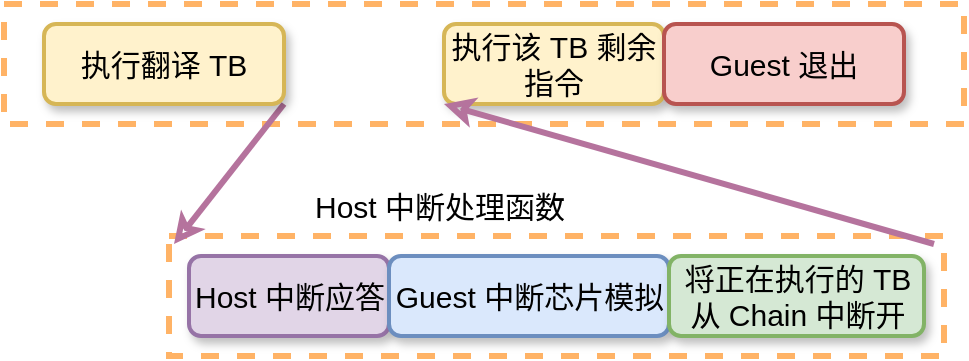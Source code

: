 <mxfile version="18.0.6" type="device"><diagram id="6A33YNNAumB7MYZeX0kF" name="第 1 页"><mxGraphModel dx="1422" dy="878" grid="1" gridSize="10" guides="1" tooltips="1" connect="1" arrows="1" fold="1" page="1" pageScale="1" pageWidth="1169" pageHeight="827" math="0" shadow="0"><root><mxCell id="0"/><mxCell id="1" parent="0"/><mxCell id="o-stgSYiESX-53GErM0Y-11" value="" style="rounded=0;whiteSpace=wrap;html=1;fontFamily=Helvetica;fontSize=15;fontColor=default;dashed=1;strokeColor=#FFB366;fillColor=none;strokeWidth=3;" parent="1" vertex="1"><mxGeometry x="100" y="354" width="480" height="60" as="geometry"/></mxCell><mxCell id="UoUCCac5zwNQEn7A5-vm-13" value="" style="rounded=0;whiteSpace=wrap;html=1;fontFamily=Helvetica;fontSize=15;fontColor=default;dashed=1;strokeColor=#FFB366;fillColor=none;strokeWidth=3;" parent="1" vertex="1"><mxGeometry x="182.5" y="470" width="387.5" height="60" as="geometry"/></mxCell><mxCell id="o-stgSYiESX-53GErM0Y-4" value="Host 中断应答" style="rounded=1;whiteSpace=wrap;html=1;fillColor=#e1d5e7;strokeColor=#9673a6;fontSize=15;strokeWidth=2;glass=0;sketch=0;shadow=1;" parent="1" vertex="1"><mxGeometry x="192.5" y="480" width="100" height="40" as="geometry"/></mxCell><mxCell id="Ow_WIXItOcsbwUhfGyvj-17" value="Host 中断处理函数" style="text;html=1;strokeColor=none;fillColor=none;align=center;verticalAlign=middle;whiteSpace=wrap;rounded=0;fontSize=15;" parent="1" vertex="1"><mxGeometry x="252.5" y="440" width="130" height="30" as="geometry"/></mxCell><mxCell id="o-stgSYiESX-53GErM0Y-7" style="rounded=1;orthogonalLoop=1;jettySize=auto;html=1;exitX=1;exitY=1;exitDx=0;exitDy=0;fontSize=15;strokeColor=#B5739D;strokeWidth=3;entryX=0;entryY=0;entryDx=0;entryDy=0;endArrow=classic;endFill=0;" parent="1" source="o-stgSYiESX-53GErM0Y-1" edge="1"><mxGeometry relative="1" as="geometry"><mxPoint x="185" y="474" as="targetPoint"/></mxGeometry></mxCell><mxCell id="o-stgSYiESX-53GErM0Y-1" value="执行翻译 TB" style="rounded=1;whiteSpace=wrap;html=1;fillColor=#fff2cc;strokeColor=#d6b656;fontSize=15;strokeWidth=2;glass=0;sketch=0;shadow=1;" parent="1" vertex="1"><mxGeometry x="120" y="364" width="120" height="40" as="geometry"/></mxCell><mxCell id="o-stgSYiESX-53GErM0Y-2" value="Guest 中断芯片模拟" style="rounded=1;whiteSpace=wrap;html=1;fillColor=#dae8fc;strokeColor=#6c8ebf;fontSize=15;strokeWidth=2;glass=0;sketch=0;shadow=1;" parent="1" vertex="1"><mxGeometry x="292.5" y="480" width="140" height="40" as="geometry"/></mxCell><mxCell id="o-stgSYiESX-53GErM0Y-3" value="将正在执行的 TB 从 Chain 中断开" style="rounded=1;whiteSpace=wrap;html=1;fillColor=#d5e8d4;strokeColor=#82b366;fontSize=15;strokeWidth=2;glass=0;sketch=0;shadow=1;" parent="1" vertex="1"><mxGeometry x="432.5" y="480" width="127.5" height="40" as="geometry"/></mxCell><mxCell id="o-stgSYiESX-53GErM0Y-5" value="执行该 TB 剩余指令" style="rounded=1;whiteSpace=wrap;html=1;fillColor=#fff2cc;strokeColor=#d6b656;fontSize=15;strokeWidth=2;glass=0;sketch=0;shadow=1;" parent="1" vertex="1"><mxGeometry x="320" y="364" width="110" height="40" as="geometry"/></mxCell><mxCell id="o-stgSYiESX-53GErM0Y-10" value="Guest 退出" style="rounded=1;whiteSpace=wrap;html=1;fillColor=#f8cecc;strokeColor=#b85450;fontSize=15;strokeWidth=2;glass=0;sketch=0;shadow=1;" parent="1" vertex="1"><mxGeometry x="430" y="364" width="120" height="40" as="geometry"/></mxCell><mxCell id="o-stgSYiESX-53GErM0Y-9" style="edgeStyle=none;rounded=1;orthogonalLoop=1;jettySize=auto;html=1;exitX=1;exitY=0;exitDx=0;exitDy=0;entryX=0;entryY=1;entryDx=0;entryDy=0;fontSize=15;strokeColor=#B5739D;strokeWidth=3;endArrow=classic;endFill=0;" parent="1" target="o-stgSYiESX-53GErM0Y-5" edge="1"><mxGeometry relative="1" as="geometry"><mxPoint x="565" y="474" as="sourcePoint"/></mxGeometry></mxCell></root></mxGraphModel></diagram></mxfile>